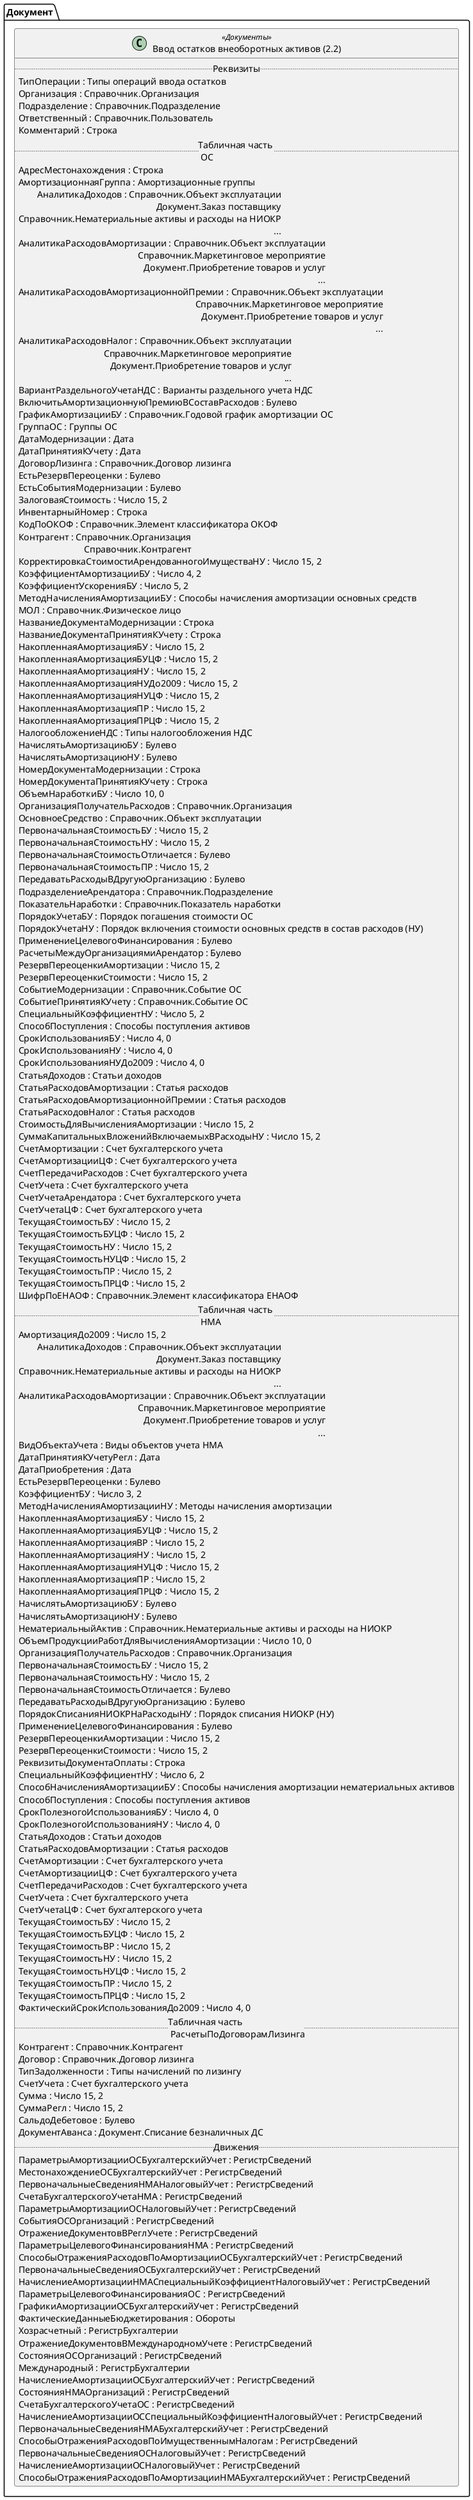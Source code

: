 ﻿@startuml ВводОстатковВнеоборотныхАктивов
'!include templates.wsd
'..\include templates.wsd
class Документ.ВводОстатковВнеоборотныхАктивов as "Ввод остатков внеоборотных активов (2.2)" <<Документы>>
{
..Реквизиты..
ТипОперации : Типы операций ввода остатков
Организация : Справочник.Организация
Подразделение : Справочник.Подразделение
Ответственный : Справочник.Пользователь
Комментарий : Строка
..Табличная часть \n ОС..
АдресМестонахождения : Строка
АмортизационнаяГруппа : Амортизационные группы
АналитикаДоходов : Справочник.Объект эксплуатации\rДокумент.Заказ поставщику\rСправочник.Нематериальные активы и расходы на НИОКР\r...
АналитикаРасходовАмортизации : Справочник.Объект эксплуатации\rСправочник.Маркетинговое мероприятие\rДокумент.Приобретение товаров и услуг\r...
АналитикаРасходовАмортизационнойПремии : Справочник.Объект эксплуатации\rСправочник.Маркетинговое мероприятие\rДокумент.Приобретение товаров и услуг\r...
АналитикаРасходовНалог : Справочник.Объект эксплуатации\rСправочник.Маркетинговое мероприятие\rДокумент.Приобретение товаров и услуг\r...
ВариантРаздельногоУчетаНДС : Варианты раздельного учета НДС
ВключитьАмортизационнуюПремиюВСоставРасходов : Булево
ГрафикАмортизацииБУ : Справочник.Годовой график амортизации ОС
ГруппаОС : Группы ОС
ДатаМодернизации : Дата
ДатаПринятияКУчету : Дата
ДоговорЛизинга : Справочник.Договор лизинга
ЕстьРезервПереоценки : Булево
ЕстьСобытияМодернизации : Булево
ЗалоговаяСтоимость : Число 15, 2
ИнвентарныйНомер : Строка
КодПоОКОФ : Справочник.Элемент классификатора ОКОФ
Контрагент : Справочник.Организация\rСправочник.Контрагент
КорректировкаСтоимостиАрендованногоИмуществаНУ : Число 15, 2
КоэффициентАмортизацииБУ : Число 4, 2
КоэффициентУскоренияБУ : Число 5, 2
МетодНачисленияАмортизацииБУ : Способы начисления амортизации основных средств
МОЛ : Справочник.Физическое лицо
НазваниеДокументаМодернизации : Строка
НазваниеДокументаПринятияКУчету : Строка
НакопленнаяАмортизацияБУ : Число 15, 2
НакопленнаяАмортизацияБУЦФ : Число 15, 2
НакопленнаяАмортизацияНУ : Число 15, 2
НакопленнаяАмортизацияНУДо2009 : Число 15, 2
НакопленнаяАмортизацияНУЦФ : Число 15, 2
НакопленнаяАмортизацияПР : Число 15, 2
НакопленнаяАмортизацияПРЦФ : Число 15, 2
НалогообложениеНДС : Типы налогообложения НДС
НачислятьАмортизациюБУ : Булево
НачислятьАмортизациюНУ : Булево
НомерДокументаМодернизации : Строка
НомерДокументаПринятияКУчету : Строка
ОбъемНаработкиБУ : Число 10, 0
ОрганизацияПолучательРасходов : Справочник.Организация
ОсновноеСредство : Справочник.Объект эксплуатации
ПервоначальнаяСтоимостьБУ : Число 15, 2
ПервоначальнаяСтоимостьНУ : Число 15, 2
ПервоначальнаяСтоимостьОтличается : Булево
ПервоначальнаяСтоимостьПР : Число 15, 2
ПередаватьРасходыВДругуюОрганизацию : Булево
ПодразделениеАрендатора : Справочник.Подразделение
ПоказательНаработки : Справочник.Показатель наработки
ПорядокУчетаБУ : Порядок погашения стоимости ОС
ПорядокУчетаНУ : Порядок включения стоимости основных средств в состав расходов (НУ)
ПрименениеЦелевогоФинансирования : Булево
РасчетыМеждуОрганизациямиАрендатор : Булево
РезервПереоценкиАмортизации : Число 15, 2
РезервПереоценкиСтоимости : Число 15, 2
СобытиеМодернизации : Справочник.Событие ОС
СобытиеПринятияКУчету : Справочник.Событие ОС
СпециальныйКоэффициентНУ : Число 5, 2
СпособПоступления : Способы поступления активов
СрокИспользованияБУ : Число 4, 0
СрокИспользованияНУ : Число 4, 0
СрокИспользованияНУДо2009 : Число 4, 0
СтатьяДоходов : Статьи доходов
СтатьяРасходовАмортизации : Статья расходов
СтатьяРасходовАмортизационнойПремии : Статья расходов
СтатьяРасходовНалог : Статья расходов
СтоимостьДляВычисленияАмортизации : Число 15, 2
СуммаКапитальныхВложенийВключаемыхВРасходыНУ : Число 15, 2
СчетАмортизации : Счет бухгалтерского учета
СчетАмортизацииЦФ : Счет бухгалтерского учета
СчетПередачиРасходов : Счет бухгалтерского учета
СчетУчета : Счет бухгалтерского учета
СчетУчетаАрендатора : Счет бухгалтерского учета
СчетУчетаЦФ : Счет бухгалтерского учета
ТекущаяСтоимостьБУ : Число 15, 2
ТекущаяСтоимостьБУЦФ : Число 15, 2
ТекущаяСтоимостьНУ : Число 15, 2
ТекущаяСтоимостьНУЦФ : Число 15, 2
ТекущаяСтоимостьПР : Число 15, 2
ТекущаяСтоимостьПРЦФ : Число 15, 2
ШифрПоЕНАОФ : Справочник.Элемент классификатора ЕНАОФ
..Табличная часть \n НМА..
АмортизацияДо2009 : Число 15, 2
АналитикаДоходов : Справочник.Объект эксплуатации\rДокумент.Заказ поставщику\rСправочник.Нематериальные активы и расходы на НИОКР\r...
АналитикаРасходовАмортизации : Справочник.Объект эксплуатации\rСправочник.Маркетинговое мероприятие\rДокумент.Приобретение товаров и услуг\r...
ВидОбъектаУчета : Виды объектов учета НМА
ДатаПринятияКУчетуРегл : Дата
ДатаПриобретения : Дата
ЕстьРезервПереоценки : Булево
КоэффициентБУ : Число 3, 2
МетодНачисленияАмортизацииНУ : Методы начисления амортизации
НакопленнаяАмортизацияБУ : Число 15, 2
НакопленнаяАмортизацияБУЦФ : Число 15, 2
НакопленнаяАмортизацияВР : Число 15, 2
НакопленнаяАмортизацияНУ : Число 15, 2
НакопленнаяАмортизацияНУЦФ : Число 15, 2
НакопленнаяАмортизацияПР : Число 15, 2
НакопленнаяАмортизацияПРЦФ : Число 15, 2
НачислятьАмортизациюБУ : Булево
НачислятьАмортизациюНУ : Булево
НематериальныйАктив : Справочник.Нематериальные активы и расходы на НИОКР
ОбъемПродукцииРаботДляВычисленияАмортизации : Число 10, 0
ОрганизацияПолучательРасходов : Справочник.Организация
ПервоначальнаяСтоимостьБУ : Число 15, 2
ПервоначальнаяСтоимостьНУ : Число 15, 2
ПервоначальнаяСтоимостьОтличается : Булево
ПередаватьРасходыВДругуюОрганизацию : Булево
ПорядокСписанияНИОКРНаРасходыНУ : Порядок списания НИОКР (НУ)
ПрименениеЦелевогоФинансирования : Булево
РезервПереоценкиАмортизации : Число 15, 2
РезервПереоценкиСтоимости : Число 15, 2
РеквизитыДокументаОплаты : Строка
СпециальныйКоэффициентНУ : Число 6, 2
СпособНачисленияАмортизацииБУ : Способы начисления амортизации нематериальных активов
СпособПоступления : Способы поступления активов
СрокПолезногоИспользованияБУ : Число 4, 0
СрокПолезногоИспользованияНУ : Число 4, 0
СтатьяДоходов : Статьи доходов
СтатьяРасходовАмортизации : Статья расходов
СчетАмортизации : Счет бухгалтерского учета
СчетАмортизацииЦФ : Счет бухгалтерского учета
СчетПередачиРасходов : Счет бухгалтерского учета
СчетУчета : Счет бухгалтерского учета
СчетУчетаЦФ : Счет бухгалтерского учета
ТекущаяСтоимостьБУ : Число 15, 2
ТекущаяСтоимостьБУЦФ : Число 15, 2
ТекущаяСтоимостьВР : Число 15, 2
ТекущаяСтоимостьНУ : Число 15, 2
ТекущаяСтоимостьНУЦФ : Число 15, 2
ТекущаяСтоимостьПР : Число 15, 2
ТекущаяСтоимостьПРЦФ : Число 15, 2
ФактическийСрокИспользованияДо2009 : Число 4, 0
..Табличная часть \n РасчетыПоДоговорамЛизинга..
Контрагент : Справочник.Контрагент
Договор : Справочник.Договор лизинга
ТипЗадолженности : Типы начислений по лизингу
СчетУчета : Счет бухгалтерского учета
Сумма : Число 15, 2
СуммаРегл : Число 15, 2
СальдоДебетовое : Булево
ДокументАванса : Документ.Списание безналичных ДС
..Движения..
ПараметрыАмортизацииОСБухгалтерскийУчет : РегистрСведений
МестонахождениеОСБухгалтерскийУчет : РегистрСведений
ПервоначальныеСведенияНМАНалоговыйУчет : РегистрСведений
СчетаБухгалтерскогоУчетаНМА : РегистрСведений
ПараметрыАмортизацииОСНалоговыйУчет : РегистрСведений
СобытияОСОрганизаций : РегистрСведений
ОтражениеДокументовВРеглУчете : РегистрСведений
ПараметрыЦелевогоФинансированияНМА : РегистрСведений
СпособыОтраженияРасходовПоАмортизацииОСБухгалтерскийУчет : РегистрСведений
ПервоначальныеСведенияОСБухгалтерскийУчет : РегистрСведений
НачислениеАмортизацииНМАСпециальныйКоэффициентНалоговыйУчет : РегистрСведений
ПараметрыЦелевогоФинансированияОС : РегистрСведений
ГрафикиАмортизацииОСБухгалтерскийУчет : РегистрСведений
ФактическиеДанныеБюджетирования : Обороты
Хозрасчетный : РегистрБухгалтерии
ОтражениеДокументовВМеждународномУчете : РегистрСведений
СостоянияОСОрганизаций : РегистрСведений
Международный : РегистрБухгалтерии
НачислениеАмортизацииОСБухгалтерскийУчет : РегистрСведений
СостоянияНМАОрганизаций : РегистрСведений
СчетаБухгалтерскогоУчетаОС : РегистрСведений
НачислениеАмортизацииОССпециальныйКоэффициентНалоговыйУчет : РегистрСведений
ПервоначальныеСведенияНМАБухгалтерскийУчет : РегистрСведений
СпособыОтраженияРасходовПоИмущественнымНалогам : РегистрСведений
ПервоначальныеСведенияОСНалоговыйУчет : РегистрСведений
НачислениеАмортизацииОСНалоговыйУчет : РегистрСведений
СпособыОтраженияРасходовПоАмортизацииНМАБухгалтерскийУчет : РегистрСведений
}
@enduml
